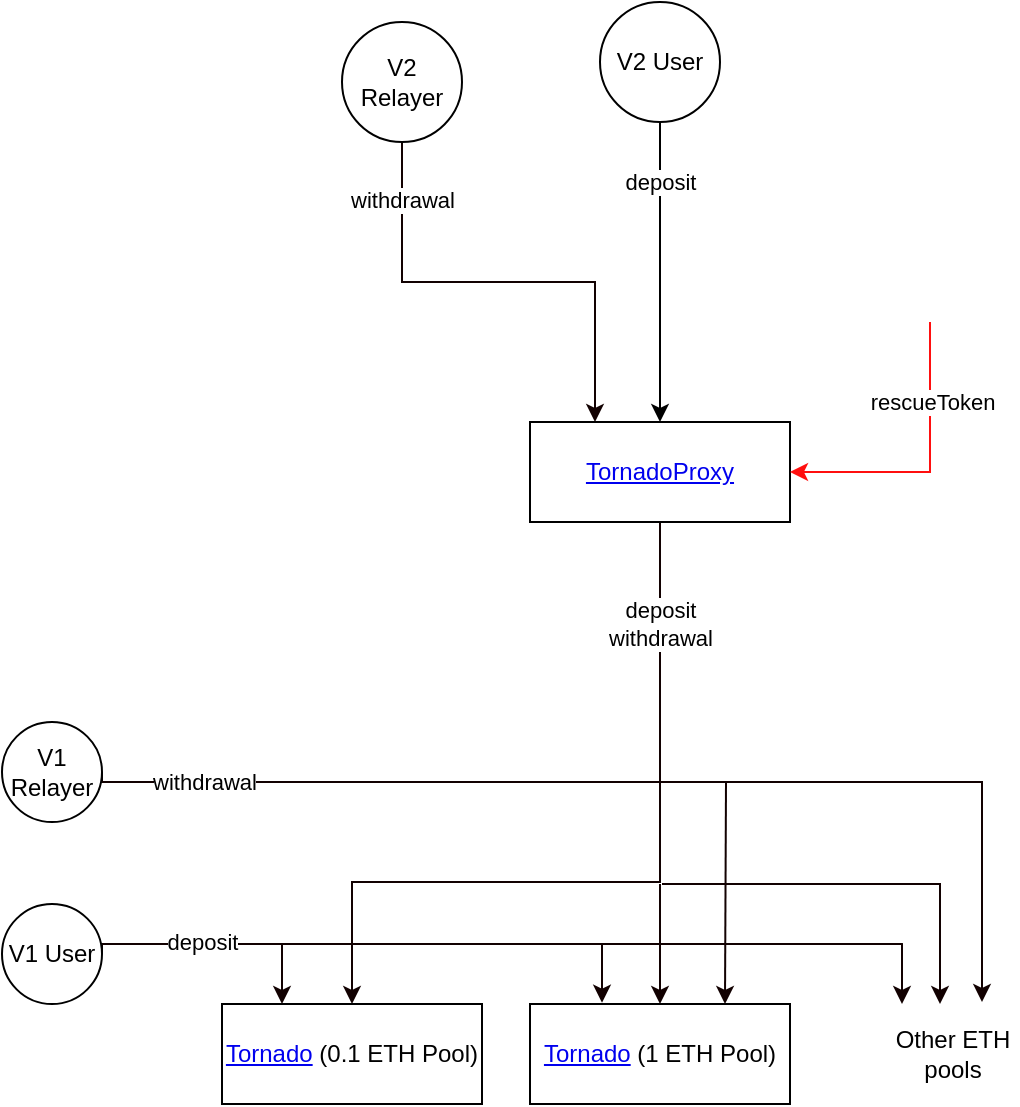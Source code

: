 <mxfile version="14.1.1" type="github">
  <diagram id="FH1iWryAGuNWAByBNUl9" name="Page-1">
    <mxGraphModel dx="1761" dy="1361" grid="1" gridSize="10" guides="1" tooltips="1" connect="1" arrows="1" fold="1" page="1" pageScale="1" pageWidth="850" pageHeight="1100" math="0" shadow="0">
      <root>
        <mxCell id="0" />
        <mxCell id="1" parent="0" />
        <mxCell id="BRn1b3QUICaBh6Dq6EM4-8" style="edgeStyle=orthogonalEdgeStyle;rounded=0;orthogonalLoop=1;jettySize=auto;html=1;exitX=0.5;exitY=1;exitDx=0;exitDy=0;strokeColor=#120101;entryX=0.5;entryY=0;entryDx=0;entryDy=0;" edge="1" parent="1" source="BRn1b3QUICaBh6Dq6EM4-2" target="BRn1b3QUICaBh6Dq6EM4-9">
          <mxGeometry relative="1" as="geometry">
            <mxPoint x="279" y="750" as="targetPoint" />
            <Array as="points">
              <mxPoint x="279" y="650" />
              <mxPoint x="125" y="650" />
            </Array>
          </mxGeometry>
        </mxCell>
        <mxCell id="BRn1b3QUICaBh6Dq6EM4-11" value="deposit&lt;br&gt;withdrawal" style="edgeLabel;html=1;align=center;verticalAlign=middle;resizable=0;points=[];" vertex="1" connectable="0" parent="BRn1b3QUICaBh6Dq6EM4-8">
          <mxGeometry x="-0.188" relative="1" as="geometry">
            <mxPoint y="-110" as="offset" />
          </mxGeometry>
        </mxCell>
        <mxCell id="BRn1b3QUICaBh6Dq6EM4-2" value="&lt;a href=&quot;https://github.com/tornadocash/tornado-anonymity-mining/blob/master/contracts/TornadoProxy.sol&quot;&gt;TornadoProxy&lt;/a&gt;" style="rounded=0;whiteSpace=wrap;html=1;" vertex="1" parent="1">
          <mxGeometry x="214" y="420" width="130" height="50" as="geometry" />
        </mxCell>
        <mxCell id="BRn1b3QUICaBh6Dq6EM4-4" style="edgeStyle=orthogonalEdgeStyle;rounded=0;orthogonalLoop=1;jettySize=auto;html=1;exitX=0.5;exitY=1;exitDx=0;exitDy=0;entryX=0.5;entryY=0;entryDx=0;entryDy=0;" edge="1" parent="1" source="BRn1b3QUICaBh6Dq6EM4-3" target="BRn1b3QUICaBh6Dq6EM4-2">
          <mxGeometry relative="1" as="geometry" />
        </mxCell>
        <mxCell id="BRn1b3QUICaBh6Dq6EM4-5" value="deposit" style="edgeLabel;html=1;align=center;verticalAlign=middle;resizable=0;points=[];" vertex="1" connectable="0" parent="BRn1b3QUICaBh6Dq6EM4-4">
          <mxGeometry x="-0.187" y="-3" relative="1" as="geometry">
            <mxPoint x="3" y="-31" as="offset" />
          </mxGeometry>
        </mxCell>
        <mxCell id="BRn1b3QUICaBh6Dq6EM4-3" value="V2 User" style="ellipse;whiteSpace=wrap;html=1;aspect=fixed;" vertex="1" parent="1">
          <mxGeometry x="249" y="210" width="60" height="60" as="geometry" />
        </mxCell>
        <mxCell id="BRn1b3QUICaBh6Dq6EM4-6" value="" style="endArrow=classic;html=1;entryX=1;entryY=0.5;entryDx=0;entryDy=0;strokeColor=#FF0F0F;rounded=0;" edge="1" parent="1" target="BRn1b3QUICaBh6Dq6EM4-2">
          <mxGeometry width="50" height="50" relative="1" as="geometry">
            <mxPoint x="414" y="370" as="sourcePoint" />
            <mxPoint x="414" y="440" as="targetPoint" />
            <Array as="points">
              <mxPoint x="414" y="445" />
            </Array>
          </mxGeometry>
        </mxCell>
        <mxCell id="BRn1b3QUICaBh6Dq6EM4-7" value="rescueToken" style="edgeLabel;html=1;align=center;verticalAlign=middle;resizable=0;points=[];" vertex="1" connectable="0" parent="BRn1b3QUICaBh6Dq6EM4-6">
          <mxGeometry x="-0.738" y="1" relative="1" as="geometry">
            <mxPoint y="21" as="offset" />
          </mxGeometry>
        </mxCell>
        <mxCell id="BRn1b3QUICaBh6Dq6EM4-9" value="&lt;a href=&quot;https://github.com/tornadocash/tornado-core/blob/master/contracts/ETHTornado.sol&quot;&gt;Tornado&lt;/a&gt; (0.1 ETH Pool)" style="rounded=0;whiteSpace=wrap;html=1;" vertex="1" parent="1">
          <mxGeometry x="60" y="711" width="130" height="50" as="geometry" />
        </mxCell>
        <mxCell id="BRn1b3QUICaBh6Dq6EM4-12" value="&lt;a href=&quot;https://github.com/tornadocash/tornado-core/blob/master/contracts/ETHTornado.sol&quot;&gt;Tornado&lt;/a&gt; (1 ETH Pool)" style="rounded=0;whiteSpace=wrap;html=1;" vertex="1" parent="1">
          <mxGeometry x="214" y="711" width="130" height="50" as="geometry" />
        </mxCell>
        <mxCell id="BRn1b3QUICaBh6Dq6EM4-14" value="" style="endArrow=classic;html=1;strokeColor=#120101;" edge="1" parent="1" target="BRn1b3QUICaBh6Dq6EM4-12">
          <mxGeometry width="50" height="50" relative="1" as="geometry">
            <mxPoint x="279" y="651" as="sourcePoint" />
            <mxPoint x="420" y="561" as="targetPoint" />
          </mxGeometry>
        </mxCell>
        <mxCell id="BRn1b3QUICaBh6Dq6EM4-15" value="" style="endArrow=classic;html=1;strokeColor=#120101;rounded=0;" edge="1" parent="1">
          <mxGeometry width="50" height="50" relative="1" as="geometry">
            <mxPoint x="280" y="651" as="sourcePoint" />
            <mxPoint x="419" y="711" as="targetPoint" />
            <Array as="points">
              <mxPoint x="419" y="651" />
            </Array>
          </mxGeometry>
        </mxCell>
        <mxCell id="BRn1b3QUICaBh6Dq6EM4-17" value="Other ETH pools" style="text;html=1;strokeColor=none;fillColor=none;align=center;verticalAlign=middle;whiteSpace=wrap;rounded=0;" vertex="1" parent="1">
          <mxGeometry x="393" y="726" width="65" height="20" as="geometry" />
        </mxCell>
        <mxCell id="BRn1b3QUICaBh6Dq6EM4-19" style="edgeStyle=orthogonalEdgeStyle;rounded=0;orthogonalLoop=1;jettySize=auto;html=1;exitX=1;exitY=0.5;exitDx=0;exitDy=0;strokeColor=#120101;" edge="1" parent="1" source="BRn1b3QUICaBh6Dq6EM4-18" target="BRn1b3QUICaBh6Dq6EM4-9">
          <mxGeometry relative="1" as="geometry">
            <Array as="points">
              <mxPoint y="681" />
              <mxPoint x="90" y="681" />
            </Array>
          </mxGeometry>
        </mxCell>
        <mxCell id="BRn1b3QUICaBh6Dq6EM4-25" value="deposit" style="edgeLabel;html=1;align=center;verticalAlign=middle;resizable=0;points=[];" vertex="1" connectable="0" parent="BRn1b3QUICaBh6Dq6EM4-19">
          <mxGeometry x="-0.619" y="-1" relative="1" as="geometry">
            <mxPoint x="31" y="-2" as="offset" />
          </mxGeometry>
        </mxCell>
        <mxCell id="BRn1b3QUICaBh6Dq6EM4-18" value="V1 User" style="ellipse;whiteSpace=wrap;html=1;aspect=fixed;" vertex="1" parent="1">
          <mxGeometry x="-50" y="661" width="50" height="50" as="geometry" />
        </mxCell>
        <mxCell id="BRn1b3QUICaBh6Dq6EM4-22" value="" style="endArrow=classic;html=1;strokeColor=#120101;entryX=0.277;entryY=-0.013;entryDx=0;entryDy=0;entryPerimeter=0;" edge="1" parent="1" target="BRn1b3QUICaBh6Dq6EM4-12">
          <mxGeometry width="50" height="50" relative="1" as="geometry">
            <mxPoint x="250" y="681" as="sourcePoint" />
            <mxPoint x="230" y="601" as="targetPoint" />
          </mxGeometry>
        </mxCell>
        <mxCell id="BRn1b3QUICaBh6Dq6EM4-23" value="" style="endArrow=none;html=1;strokeColor=#120101;" edge="1" parent="1">
          <mxGeometry width="50" height="50" relative="1" as="geometry">
            <mxPoint x="90" y="681" as="sourcePoint" />
            <mxPoint x="400.465" y="681" as="targetPoint" />
          </mxGeometry>
        </mxCell>
        <mxCell id="BRn1b3QUICaBh6Dq6EM4-24" value="" style="endArrow=classic;html=1;strokeColor=#120101;" edge="1" parent="1">
          <mxGeometry width="50" height="50" relative="1" as="geometry">
            <mxPoint x="400" y="681" as="sourcePoint" />
            <mxPoint x="400" y="711" as="targetPoint" />
          </mxGeometry>
        </mxCell>
        <mxCell id="BRn1b3QUICaBh6Dq6EM4-29" style="edgeStyle=orthogonalEdgeStyle;rounded=0;orthogonalLoop=1;jettySize=auto;html=1;exitX=0.5;exitY=1;exitDx=0;exitDy=0;entryX=0.25;entryY=0;entryDx=0;entryDy=0;strokeColor=#120101;" edge="1" parent="1" source="BRn1b3QUICaBh6Dq6EM4-27" target="BRn1b3QUICaBh6Dq6EM4-2">
          <mxGeometry relative="1" as="geometry">
            <Array as="points">
              <mxPoint x="150" y="350" />
              <mxPoint x="247" y="350" />
            </Array>
          </mxGeometry>
        </mxCell>
        <mxCell id="BRn1b3QUICaBh6Dq6EM4-30" value="withdrawal" style="edgeLabel;html=1;align=center;verticalAlign=middle;resizable=0;points=[];" vertex="1" connectable="0" parent="BRn1b3QUICaBh6Dq6EM4-29">
          <mxGeometry x="-0.781" y="-2" relative="1" as="geometry">
            <mxPoint x="2" y="3" as="offset" />
          </mxGeometry>
        </mxCell>
        <mxCell id="BRn1b3QUICaBh6Dq6EM4-27" value="V2 Relayer" style="ellipse;whiteSpace=wrap;html=1;aspect=fixed;" vertex="1" parent="1">
          <mxGeometry x="120" y="220" width="60" height="60" as="geometry" />
        </mxCell>
        <mxCell id="BRn1b3QUICaBh6Dq6EM4-32" style="edgeStyle=orthogonalEdgeStyle;rounded=0;orthogonalLoop=1;jettySize=auto;html=1;exitX=1;exitY=0.5;exitDx=0;exitDy=0;strokeColor=#120101;" edge="1" parent="1" source="BRn1b3QUICaBh6Dq6EM4-31">
          <mxGeometry relative="1" as="geometry">
            <mxPoint x="440" y="710" as="targetPoint" />
            <Array as="points">
              <mxPoint y="600" />
              <mxPoint x="440" y="600" />
            </Array>
          </mxGeometry>
        </mxCell>
        <mxCell id="BRn1b3QUICaBh6Dq6EM4-34" value="withdrawal" style="edgeLabel;html=1;align=center;verticalAlign=middle;resizable=0;points=[];" vertex="1" connectable="0" parent="BRn1b3QUICaBh6Dq6EM4-32">
          <mxGeometry x="-0.822" y="2" relative="1" as="geometry">
            <mxPoint x="6.03" y="2" as="offset" />
          </mxGeometry>
        </mxCell>
        <mxCell id="BRn1b3QUICaBh6Dq6EM4-31" value="V1 Relayer" style="ellipse;whiteSpace=wrap;html=1;aspect=fixed;" vertex="1" parent="1">
          <mxGeometry x="-50" y="570" width="50" height="50" as="geometry" />
        </mxCell>
        <mxCell id="BRn1b3QUICaBh6Dq6EM4-33" value="" style="endArrow=classic;html=1;strokeColor=#120101;entryX=0.75;entryY=0;entryDx=0;entryDy=0;" edge="1" parent="1" target="BRn1b3QUICaBh6Dq6EM4-12">
          <mxGeometry width="50" height="50" relative="1" as="geometry">
            <mxPoint x="312" y="600" as="sourcePoint" />
            <mxPoint x="330" y="610" as="targetPoint" />
          </mxGeometry>
        </mxCell>
      </root>
    </mxGraphModel>
  </diagram>
</mxfile>
